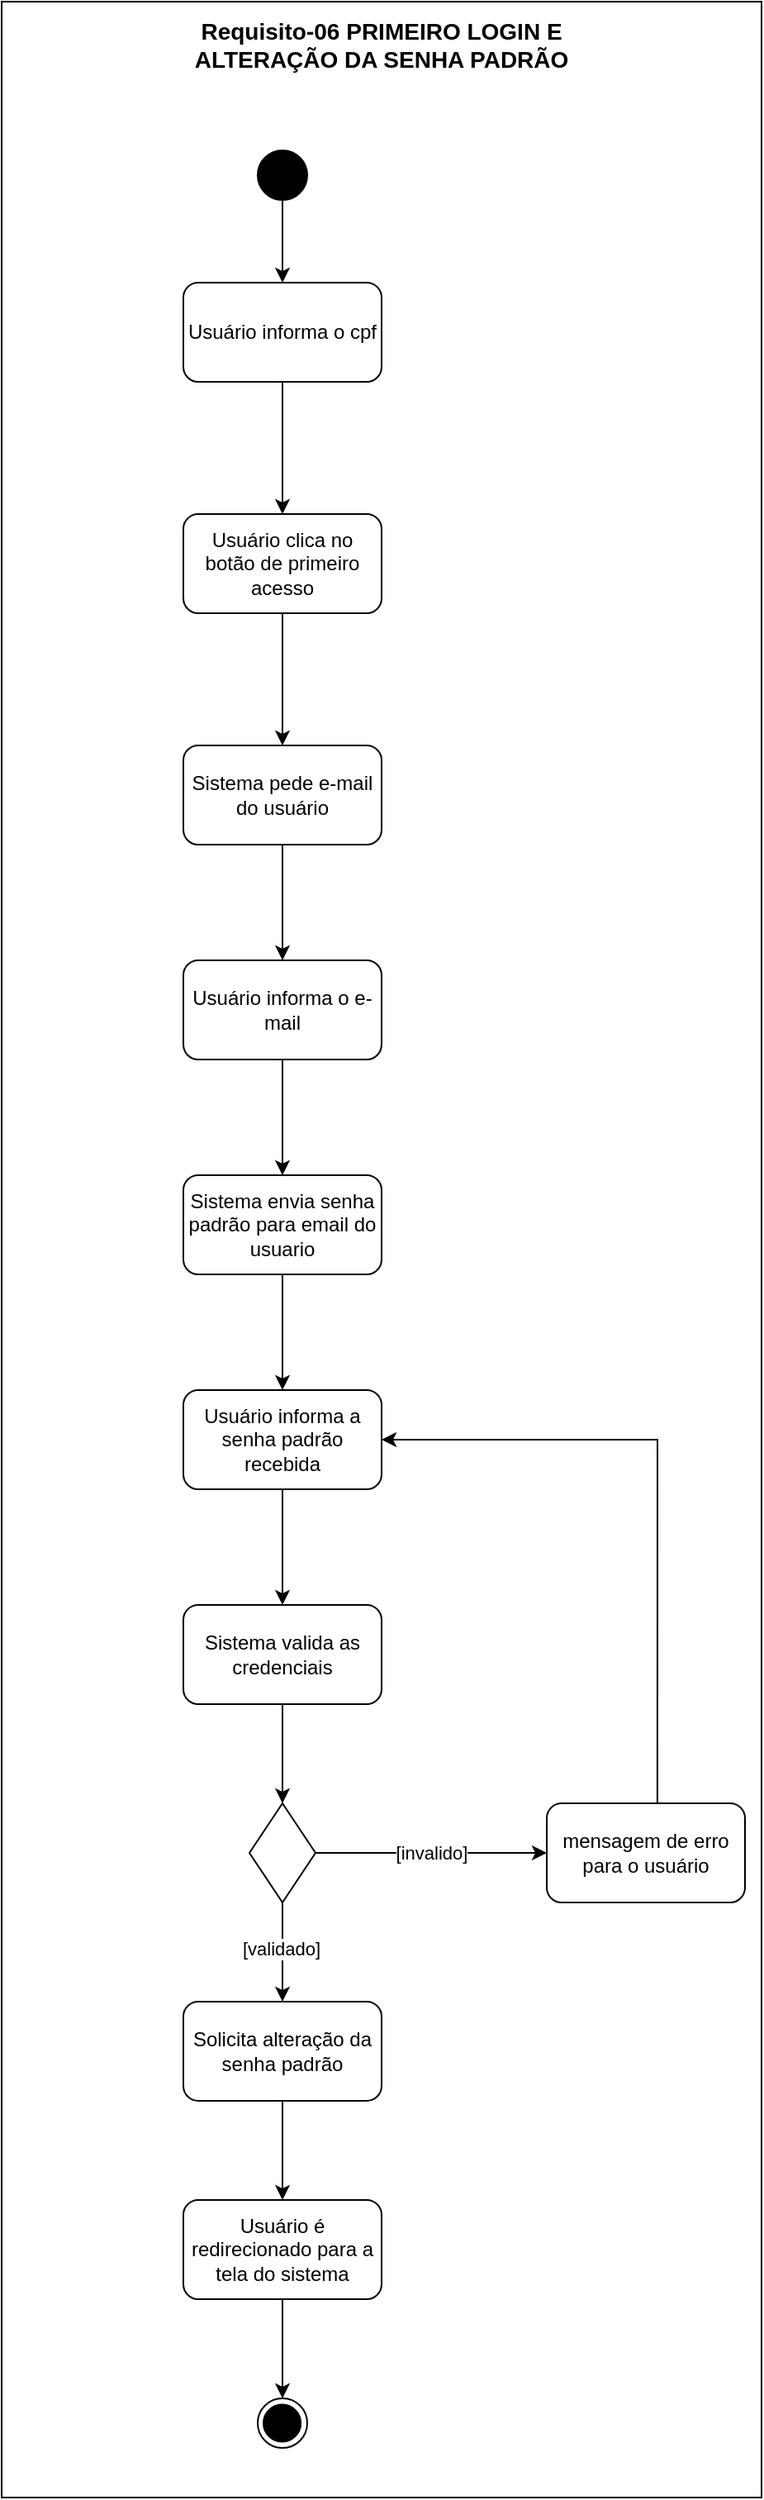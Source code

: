 <mxfile version="26.1.3">
  <diagram name="Página-1" id="A9NW-O0Ft4wsnN-HpUAg">
    <mxGraphModel dx="954" dy="2904" grid="1" gridSize="10" guides="1" tooltips="1" connect="1" arrows="1" fold="1" page="1" pageScale="1" pageWidth="827" pageHeight="1169" math="0" shadow="0">
      <root>
        <mxCell id="0" />
        <mxCell id="1" parent="0" />
        <mxCell id="u-mHMumUnYcgjxV2VFEE-31" value="" style="rounded=0;whiteSpace=wrap;html=1;" vertex="1" parent="1">
          <mxGeometry x="290" y="-1210" width="460" height="1510" as="geometry" />
        </mxCell>
        <mxCell id="u-mHMumUnYcgjxV2VFEE-1" style="edgeStyle=orthogonalEdgeStyle;rounded=0;orthogonalLoop=1;jettySize=auto;html=1;entryX=0.5;entryY=0;entryDx=0;entryDy=0;" edge="1" parent="1" source="u-mHMumUnYcgjxV2VFEE-2" target="u-mHMumUnYcgjxV2VFEE-4">
          <mxGeometry relative="1" as="geometry" />
        </mxCell>
        <mxCell id="u-mHMumUnYcgjxV2VFEE-2" value="" style="ellipse;whiteSpace=wrap;html=1;aspect=fixed;fillColor=#000000;" vertex="1" parent="1">
          <mxGeometry x="445" y="-1120" width="30" height="30" as="geometry" />
        </mxCell>
        <mxCell id="u-mHMumUnYcgjxV2VFEE-3" value="" style="edgeStyle=orthogonalEdgeStyle;rounded=0;orthogonalLoop=1;jettySize=auto;html=1;" edge="1" parent="1" source="u-mHMumUnYcgjxV2VFEE-4" target="u-mHMumUnYcgjxV2VFEE-6">
          <mxGeometry relative="1" as="geometry" />
        </mxCell>
        <mxCell id="u-mHMumUnYcgjxV2VFEE-4" value="Usuário informa o cpf" style="rounded=1;whiteSpace=wrap;html=1;" vertex="1" parent="1">
          <mxGeometry x="400" y="-1040" width="120" height="60" as="geometry" />
        </mxCell>
        <mxCell id="u-mHMumUnYcgjxV2VFEE-5" value="" style="edgeStyle=orthogonalEdgeStyle;rounded=0;orthogonalLoop=1;jettySize=auto;html=1;" edge="1" parent="1" source="u-mHMumUnYcgjxV2VFEE-6" target="u-mHMumUnYcgjxV2VFEE-28">
          <mxGeometry relative="1" as="geometry" />
        </mxCell>
        <mxCell id="u-mHMumUnYcgjxV2VFEE-6" value="Usuário clica no botão de primeiro acesso" style="whiteSpace=wrap;html=1;rounded=1;" vertex="1" parent="1">
          <mxGeometry x="400" y="-900" width="120" height="60" as="geometry" />
        </mxCell>
        <mxCell id="u-mHMumUnYcgjxV2VFEE-7" value="" style="edgeStyle=orthogonalEdgeStyle;rounded=0;orthogonalLoop=1;jettySize=auto;html=1;exitX=0.5;exitY=1;exitDx=0;exitDy=0;" edge="1" parent="1" source="u-mHMumUnYcgjxV2VFEE-8" target="u-mHMumUnYcgjxV2VFEE-10">
          <mxGeometry relative="1" as="geometry">
            <mxPoint x="750" y="100" as="sourcePoint" />
          </mxGeometry>
        </mxCell>
        <mxCell id="u-mHMumUnYcgjxV2VFEE-8" value="Sistema envia senha padrão para email do usuario" style="whiteSpace=wrap;html=1;rounded=1;" vertex="1" parent="1">
          <mxGeometry x="400" y="-500" width="120" height="60" as="geometry" />
        </mxCell>
        <mxCell id="u-mHMumUnYcgjxV2VFEE-9" value="" style="edgeStyle=orthogonalEdgeStyle;rounded=0;orthogonalLoop=1;jettySize=auto;html=1;" edge="1" parent="1" source="u-mHMumUnYcgjxV2VFEE-10" target="u-mHMumUnYcgjxV2VFEE-12">
          <mxGeometry relative="1" as="geometry" />
        </mxCell>
        <mxCell id="u-mHMumUnYcgjxV2VFEE-10" value="Usuário informa a senha padrão recebida" style="whiteSpace=wrap;html=1;rounded=1;" vertex="1" parent="1">
          <mxGeometry x="400" y="-370" width="120" height="60" as="geometry" />
        </mxCell>
        <mxCell id="u-mHMumUnYcgjxV2VFEE-11" value="" style="edgeStyle=orthogonalEdgeStyle;rounded=0;orthogonalLoop=1;jettySize=auto;html=1;entryX=0.5;entryY=0;entryDx=0;entryDy=0;" edge="1" parent="1" source="u-mHMumUnYcgjxV2VFEE-12" target="u-mHMumUnYcgjxV2VFEE-26">
          <mxGeometry relative="1" as="geometry">
            <mxPoint x="440" y="-20" as="targetPoint" />
          </mxGeometry>
        </mxCell>
        <mxCell id="u-mHMumUnYcgjxV2VFEE-12" value="Sistema valida as credenciais" style="whiteSpace=wrap;html=1;rounded=1;" vertex="1" parent="1">
          <mxGeometry x="400" y="-240" width="120" height="60" as="geometry" />
        </mxCell>
        <mxCell id="u-mHMumUnYcgjxV2VFEE-13" value="" style="edgeStyle=orthogonalEdgeStyle;rounded=0;orthogonalLoop=1;jettySize=auto;html=1;exitX=1;exitY=0.5;exitDx=0;exitDy=0;" edge="1" parent="1" source="u-mHMumUnYcgjxV2VFEE-26" target="u-mHMumUnYcgjxV2VFEE-18">
          <mxGeometry relative="1" as="geometry">
            <mxPoint x="480" y="20" as="sourcePoint" />
          </mxGeometry>
        </mxCell>
        <mxCell id="u-mHMumUnYcgjxV2VFEE-14" value="[invalido]" style="edgeLabel;html=1;align=center;verticalAlign=middle;resizable=0;points=[];" vertex="1" connectable="0" parent="u-mHMumUnYcgjxV2VFEE-13">
          <mxGeometry relative="1" as="geometry">
            <mxPoint as="offset" />
          </mxGeometry>
        </mxCell>
        <mxCell id="u-mHMumUnYcgjxV2VFEE-15" value="" style="edgeStyle=orthogonalEdgeStyle;rounded=0;orthogonalLoop=1;jettySize=auto;html=1;exitX=0.5;exitY=1;exitDx=0;exitDy=0;" edge="1" parent="1" source="u-mHMumUnYcgjxV2VFEE-26" target="u-mHMumUnYcgjxV2VFEE-20">
          <mxGeometry relative="1" as="geometry">
            <mxPoint x="440" y="60" as="sourcePoint" />
          </mxGeometry>
        </mxCell>
        <mxCell id="u-mHMumUnYcgjxV2VFEE-16" value="[validado]" style="edgeLabel;html=1;align=center;verticalAlign=middle;resizable=0;points=[];" vertex="1" connectable="0" parent="u-mHMumUnYcgjxV2VFEE-15">
          <mxGeometry x="-0.089" y="-1" relative="1" as="geometry">
            <mxPoint as="offset" />
          </mxGeometry>
        </mxCell>
        <mxCell id="u-mHMumUnYcgjxV2VFEE-17" style="edgeStyle=orthogonalEdgeStyle;rounded=0;orthogonalLoop=1;jettySize=auto;html=1;entryX=1;entryY=0.5;entryDx=0;entryDy=0;exitX=0.558;exitY=0;exitDx=0;exitDy=0;exitPerimeter=0;" edge="1" parent="1" source="u-mHMumUnYcgjxV2VFEE-18" target="u-mHMumUnYcgjxV2VFEE-10">
          <mxGeometry relative="1" as="geometry">
            <mxPoint x="730" y="-40" as="sourcePoint" />
            <mxPoint x="610" y="-320" as="targetPoint" />
          </mxGeometry>
        </mxCell>
        <mxCell id="u-mHMumUnYcgjxV2VFEE-18" value="mensagem de erro para o usuário" style="whiteSpace=wrap;html=1;rounded=1;" vertex="1" parent="1">
          <mxGeometry x="620" y="-120" width="120" height="60" as="geometry" />
        </mxCell>
        <mxCell id="u-mHMumUnYcgjxV2VFEE-19" value="" style="edgeStyle=orthogonalEdgeStyle;rounded=0;orthogonalLoop=1;jettySize=auto;html=1;" edge="1" parent="1" source="u-mHMumUnYcgjxV2VFEE-20" target="u-mHMumUnYcgjxV2VFEE-22">
          <mxGeometry relative="1" as="geometry" />
        </mxCell>
        <mxCell id="u-mHMumUnYcgjxV2VFEE-20" value="Solicita alteração da senha padrão" style="whiteSpace=wrap;html=1;rounded=1;" vertex="1" parent="1">
          <mxGeometry x="400" width="120" height="60" as="geometry" />
        </mxCell>
        <mxCell id="u-mHMumUnYcgjxV2VFEE-21" style="edgeStyle=orthogonalEdgeStyle;rounded=0;orthogonalLoop=1;jettySize=auto;html=1;entryX=0.5;entryY=0;entryDx=0;entryDy=0;" edge="1" parent="1" source="u-mHMumUnYcgjxV2VFEE-22" target="u-mHMumUnYcgjxV2VFEE-24">
          <mxGeometry relative="1" as="geometry" />
        </mxCell>
        <mxCell id="u-mHMumUnYcgjxV2VFEE-22" value="Usuário é redirecionado para a tela do sistema" style="whiteSpace=wrap;html=1;rounded=1;" vertex="1" parent="1">
          <mxGeometry x="400" y="120" width="120" height="60" as="geometry" />
        </mxCell>
        <mxCell id="u-mHMumUnYcgjxV2VFEE-23" value="" style="group" vertex="1" connectable="0" parent="1">
          <mxGeometry x="445" y="240" width="30" height="30" as="geometry" />
        </mxCell>
        <mxCell id="u-mHMumUnYcgjxV2VFEE-24" value="" style="ellipse;shape=doubleEllipse;whiteSpace=wrap;html=1;aspect=fixed;fillColor=#FFFFFF;" vertex="1" parent="u-mHMumUnYcgjxV2VFEE-23">
          <mxGeometry width="30" height="30" as="geometry" />
        </mxCell>
        <mxCell id="u-mHMumUnYcgjxV2VFEE-25" value="" style="ellipse;shape=doubleEllipse;whiteSpace=wrap;html=1;aspect=fixed;fillColor=#000000;" vertex="1" parent="u-mHMumUnYcgjxV2VFEE-23">
          <mxGeometry x="3.5" y="3.75" width="22.5" height="22.5" as="geometry" />
        </mxCell>
        <mxCell id="u-mHMumUnYcgjxV2VFEE-26" value="" style="rhombus;whiteSpace=wrap;html=1;" vertex="1" parent="1">
          <mxGeometry x="440" y="-120" width="40" height="60" as="geometry" />
        </mxCell>
        <mxCell id="u-mHMumUnYcgjxV2VFEE-27" value="" style="edgeStyle=orthogonalEdgeStyle;rounded=0;orthogonalLoop=1;jettySize=auto;html=1;" edge="1" parent="1" source="u-mHMumUnYcgjxV2VFEE-28" target="u-mHMumUnYcgjxV2VFEE-30">
          <mxGeometry relative="1" as="geometry" />
        </mxCell>
        <mxCell id="u-mHMumUnYcgjxV2VFEE-28" value="Sistema pede e-mail do usuário" style="whiteSpace=wrap;html=1;rounded=1;" vertex="1" parent="1">
          <mxGeometry x="400" y="-760" width="120" height="60" as="geometry" />
        </mxCell>
        <mxCell id="u-mHMumUnYcgjxV2VFEE-29" style="edgeStyle=orthogonalEdgeStyle;rounded=0;orthogonalLoop=1;jettySize=auto;html=1;exitX=0.5;exitY=1;exitDx=0;exitDy=0;entryX=0.5;entryY=0;entryDx=0;entryDy=0;" edge="1" parent="1" source="u-mHMumUnYcgjxV2VFEE-30" target="u-mHMumUnYcgjxV2VFEE-8">
          <mxGeometry relative="1" as="geometry" />
        </mxCell>
        <mxCell id="u-mHMumUnYcgjxV2VFEE-30" value="Usuário informa o e-mail" style="whiteSpace=wrap;html=1;rounded=1;" vertex="1" parent="1">
          <mxGeometry x="400" y="-630" width="120" height="60" as="geometry" />
        </mxCell>
        <mxCell id="u-mHMumUnYcgjxV2VFEE-32" value="Requisito-06 PRIMEIRO LOGIN E ALTERAÇÃO DA SENHA PADRÃO" style="text;html=1;align=center;verticalAlign=middle;whiteSpace=wrap;rounded=0;fontStyle=1;fontSize=14;" vertex="1" parent="1">
          <mxGeometry x="370" y="-1199" width="300" height="30" as="geometry" />
        </mxCell>
      </root>
    </mxGraphModel>
  </diagram>
</mxfile>
